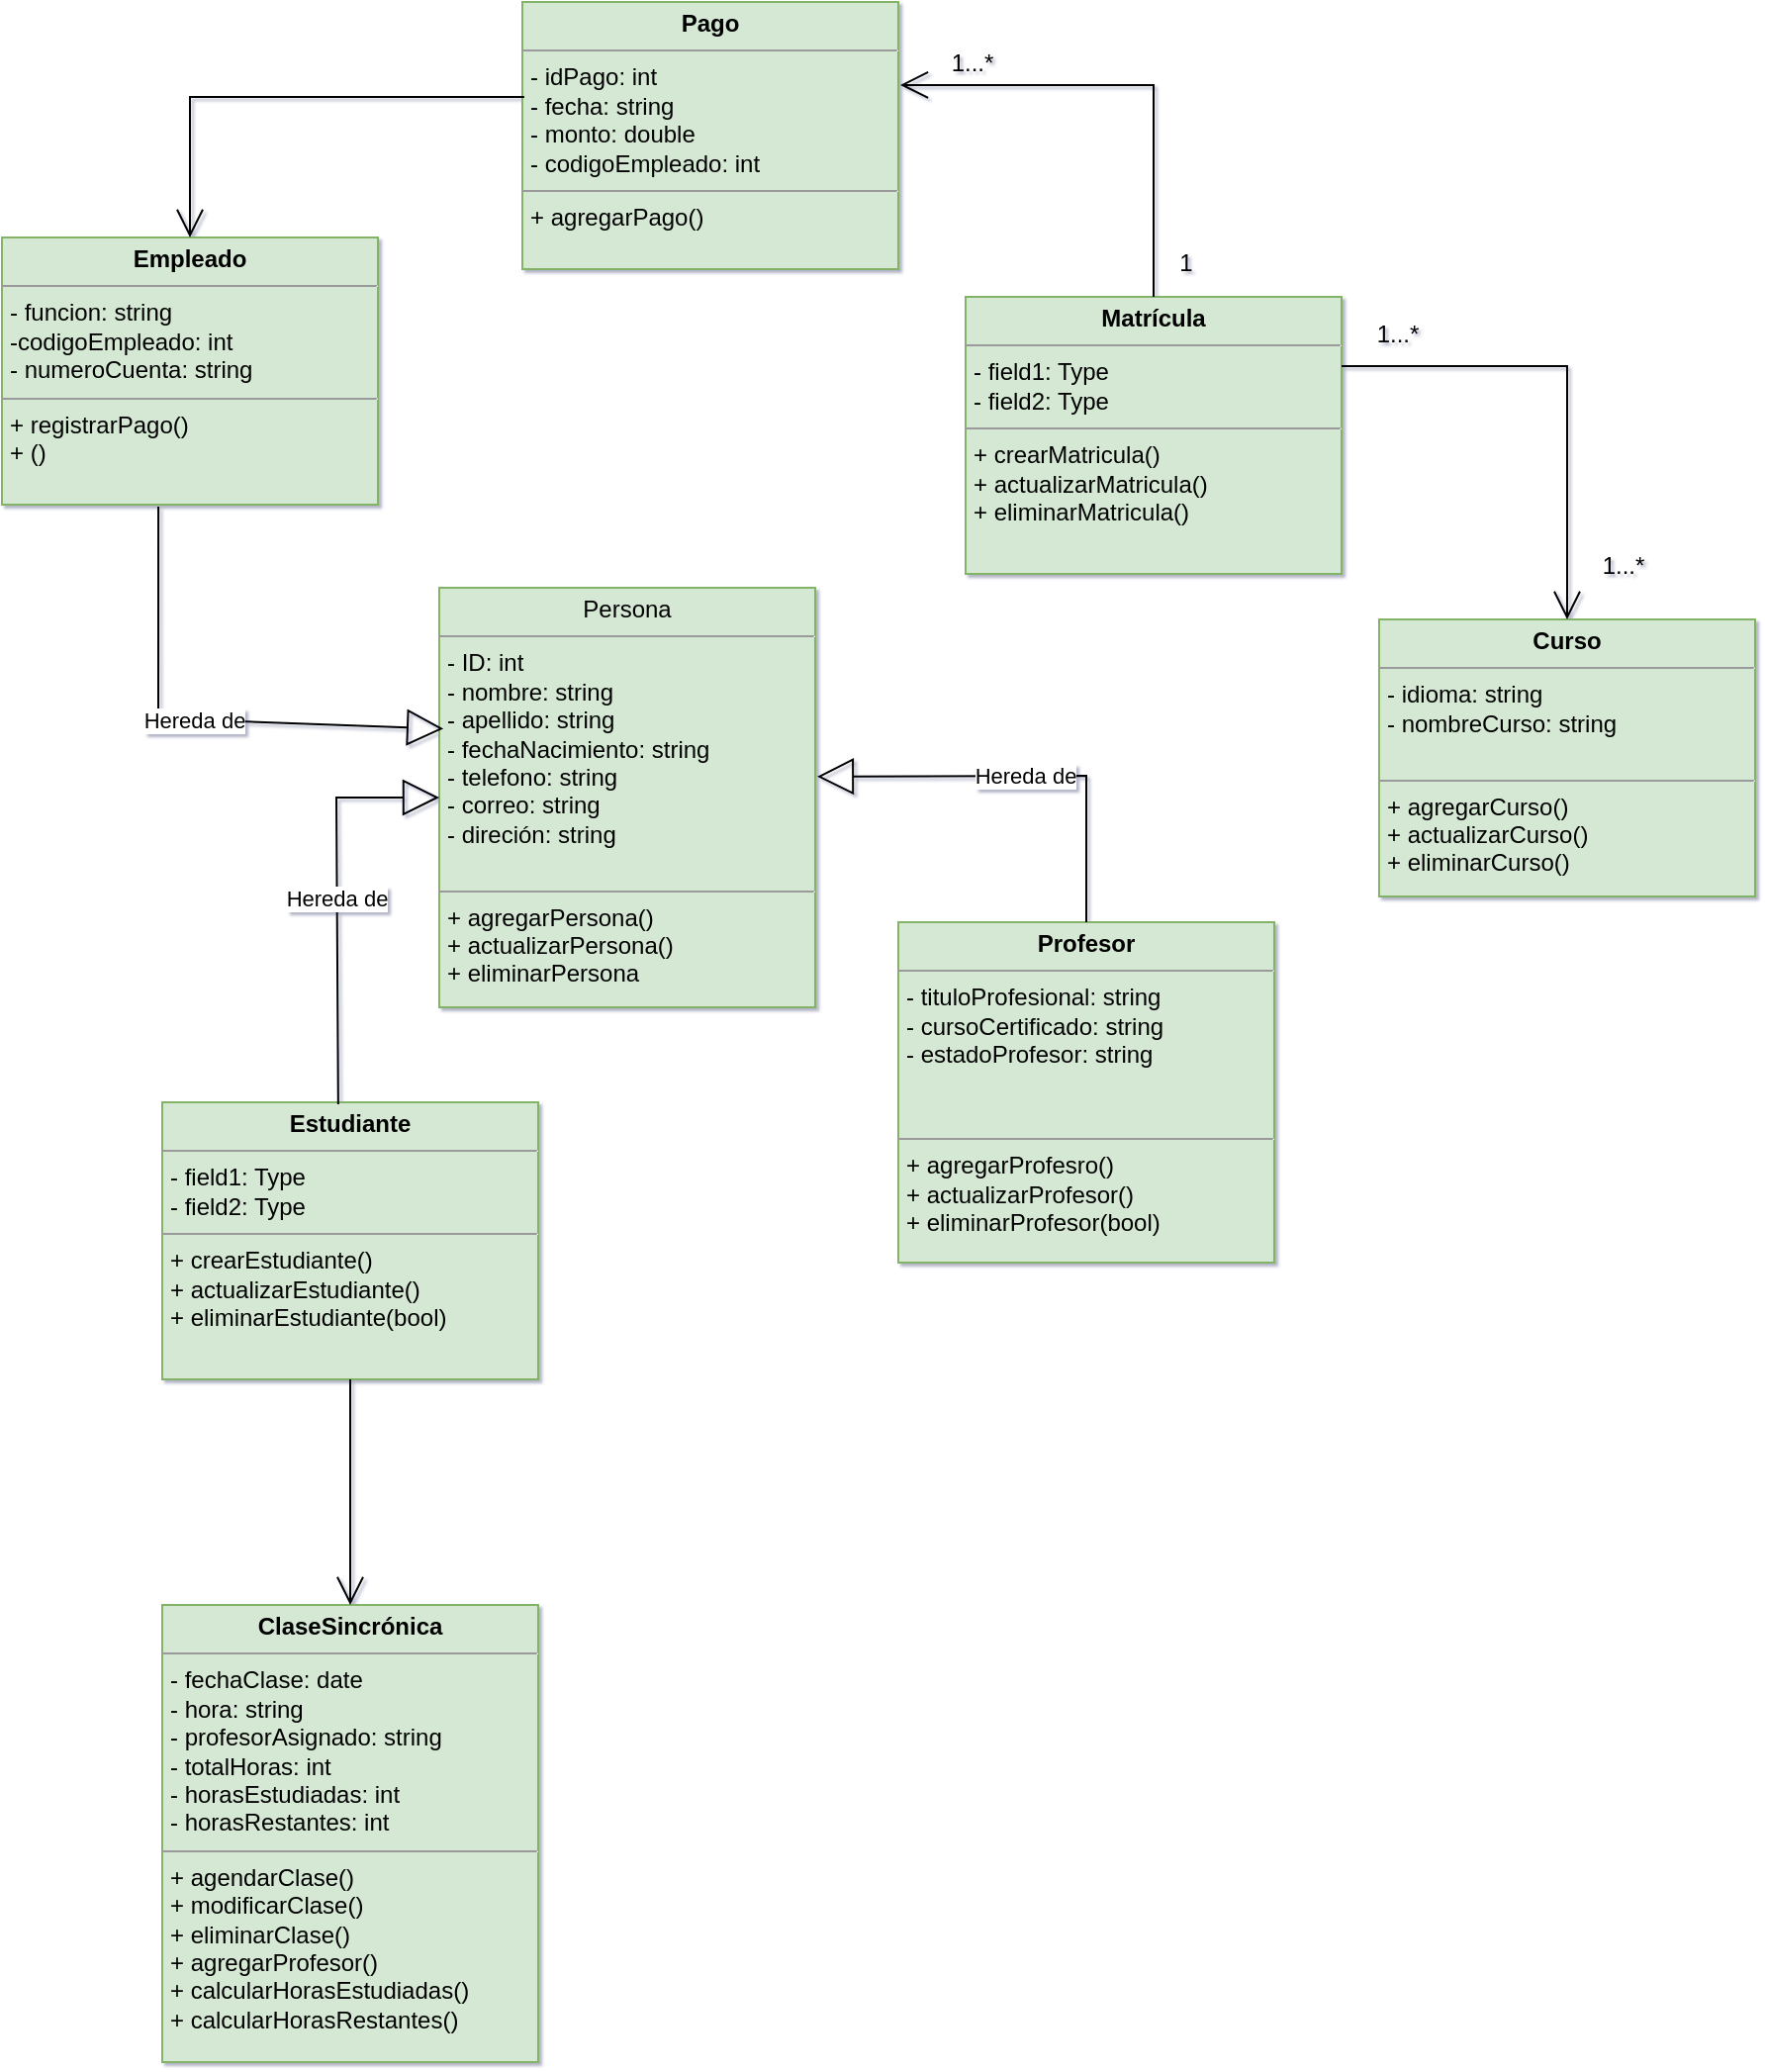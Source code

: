 <mxfile version="16.4.0" type="device"><diagram id="IioOQAwK65ICx3Hz1T_I" name="Página-1"><mxGraphModel dx="1960" dy="940" grid="0" gridSize="10" guides="1" tooltips="1" connect="1" arrows="1" fold="1" page="0" pageScale="1" pageWidth="827" pageHeight="1169" math="0" shadow="1"><root><mxCell id="0"/><mxCell id="1" parent="0"/><mxCell id="QlfHq2_ilHWtrA-7gqP4-9" value="&lt;p style=&quot;margin: 0px ; margin-top: 4px ; text-align: center&quot;&gt;&lt;b&gt;Estudiante&lt;/b&gt;&lt;/p&gt;&lt;hr size=&quot;1&quot;&gt;&lt;p style=&quot;margin: 0px ; margin-left: 4px&quot;&gt;- field1: Type&lt;br&gt;- field2: Type&lt;/p&gt;&lt;hr size=&quot;1&quot;&gt;&lt;p style=&quot;margin: 0px ; margin-left: 4px&quot;&gt;+ crearEstudiante()&lt;br&gt;+ actualizarEstudiante()&lt;/p&gt;&lt;p style=&quot;margin: 0px ; margin-left: 4px&quot;&gt;+ eliminarEstudiante(bool)&lt;/p&gt;" style="verticalAlign=top;align=left;overflow=fill;fontSize=12;fontFamily=Helvetica;html=1;fillColor=#d5e8d4;strokeColor=#82b366;" parent="1" vertex="1"><mxGeometry x="-51" y="593" width="190" height="140" as="geometry"/></mxCell><mxCell id="QlfHq2_ilHWtrA-7gqP4-10" value="&lt;p style=&quot;margin: 0px ; margin-top: 4px ; text-align: center&quot;&gt;&lt;b&gt;Curso&lt;/b&gt;&lt;/p&gt;&lt;hr size=&quot;1&quot;&gt;&lt;p style=&quot;margin: 0px ; margin-left: 4px&quot;&gt;- idioma: string&lt;br&gt;- nombreCurso: string&lt;/p&gt;&lt;p style=&quot;margin: 0px ; margin-left: 4px&quot;&gt;&lt;br&gt;&lt;/p&gt;&lt;hr size=&quot;1&quot;&gt;&lt;p style=&quot;margin: 0px ; margin-left: 4px&quot;&gt;+ agregarCurso()&lt;br&gt;+ actualizarCurso()&lt;/p&gt;&lt;p style=&quot;margin: 0px ; margin-left: 4px&quot;&gt;+ eliminarCurso()&lt;/p&gt;" style="verticalAlign=top;align=left;overflow=fill;fontSize=12;fontFamily=Helvetica;html=1;fillColor=#d5e8d4;strokeColor=#82b366;" parent="1" vertex="1"><mxGeometry x="564" y="349" width="190" height="140" as="geometry"/></mxCell><mxCell id="QlfHq2_ilHWtrA-7gqP4-11" value="&lt;p style=&quot;margin: 0px ; margin-top: 4px ; text-align: center&quot;&gt;&lt;b&gt;Matrícula&lt;/b&gt;&lt;/p&gt;&lt;hr size=&quot;1&quot;&gt;&lt;p style=&quot;margin: 0px ; margin-left: 4px&quot;&gt;- field1: Type&lt;br&gt;- field2: Type&lt;/p&gt;&lt;hr size=&quot;1&quot;&gt;&lt;p style=&quot;margin: 0px ; margin-left: 4px&quot;&gt;+ crearMatricula()&lt;br&gt;+ actualizarMatricula()&lt;/p&gt;&lt;p style=&quot;margin: 0px ; margin-left: 4px&quot;&gt;+ eliminarMatricula()&lt;/p&gt;" style="verticalAlign=top;align=left;overflow=fill;fontSize=12;fontFamily=Helvetica;html=1;fillColor=#d5e8d4;strokeColor=#82b366;" parent="1" vertex="1"><mxGeometry x="355" y="186" width="190" height="140" as="geometry"/></mxCell><mxCell id="QlfHq2_ilHWtrA-7gqP4-12" value="&lt;p style=&quot;margin: 0px ; margin-top: 4px ; text-align: center&quot;&gt;&lt;b&gt;Profesor&lt;/b&gt;&lt;/p&gt;&lt;hr size=&quot;1&quot;&gt;&lt;p style=&quot;margin: 0px ; margin-left: 4px&quot;&gt;- tituloProfesional: string&lt;br&gt;- cursoCertificado: string&lt;/p&gt;&lt;p style=&quot;margin: 0px ; margin-left: 4px&quot;&gt;- estadoProfesor: string&lt;/p&gt;&lt;p style=&quot;margin: 0px ; margin-left: 4px&quot;&gt;&lt;br&gt;&lt;/p&gt;&lt;p style=&quot;margin: 0px ; margin-left: 4px&quot;&gt;&lt;br&gt;&lt;/p&gt;&lt;hr size=&quot;1&quot;&gt;&lt;p style=&quot;margin: 0px ; margin-left: 4px&quot;&gt;+ agregarProfesro()&lt;br&gt;&lt;/p&gt;&lt;p style=&quot;margin: 0px ; margin-left: 4px&quot;&gt;+ actualizarProfesor()&lt;/p&gt;&lt;p style=&quot;margin: 0px ; margin-left: 4px&quot;&gt;+ eliminarProfesor(bool)&lt;/p&gt;" style="verticalAlign=top;align=left;overflow=fill;fontSize=12;fontFamily=Helvetica;html=1;fillColor=#d5e8d4;strokeColor=#82b366;" parent="1" vertex="1"><mxGeometry x="321" y="502" width="190" height="172" as="geometry"/></mxCell><mxCell id="QlfHq2_ilHWtrA-7gqP4-13" value="&lt;p style=&quot;margin: 0px ; margin-top: 4px ; text-align: center&quot;&gt;&lt;b&gt;ClaseSincrónica&lt;/b&gt;&lt;/p&gt;&lt;hr size=&quot;1&quot;&gt;&lt;p style=&quot;margin: 0px ; margin-left: 4px&quot;&gt;- fechaClase: date&lt;br&gt;- hora: string&lt;/p&gt;&lt;p style=&quot;margin: 0px ; margin-left: 4px&quot;&gt;- profesorAsignado: string&lt;/p&gt;&lt;p style=&quot;margin: 0px ; margin-left: 4px&quot;&gt;- totalHoras: int&lt;/p&gt;&lt;p style=&quot;margin: 0px ; margin-left: 4px&quot;&gt;- horasEstudiadas: int&lt;/p&gt;&lt;p style=&quot;margin: 0px ; margin-left: 4px&quot;&gt;- horasRestantes: int&lt;/p&gt;&lt;hr size=&quot;1&quot;&gt;&lt;p style=&quot;margin: 0px ; margin-left: 4px&quot;&gt;+ agendarClase()&lt;br&gt;+ modificarClase()&lt;/p&gt;&lt;p style=&quot;margin: 0px ; margin-left: 4px&quot;&gt;+ eliminarClase()&lt;/p&gt;&lt;p style=&quot;margin: 0px ; margin-left: 4px&quot;&gt;+ agregarProfesor()&lt;/p&gt;&lt;p style=&quot;margin: 0px ; margin-left: 4px&quot;&gt;+ calcularHorasEstudiadas()&lt;/p&gt;&lt;p style=&quot;margin: 0px ; margin-left: 4px&quot;&gt;+ calcularHorasRestantes()&lt;/p&gt;" style="verticalAlign=top;align=left;overflow=fill;fontSize=12;fontFamily=Helvetica;html=1;fillColor=#d5e8d4;strokeColor=#82b366;" parent="1" vertex="1"><mxGeometry x="-51" y="847" width="190" height="231" as="geometry"/></mxCell><mxCell id="QlfHq2_ilHWtrA-7gqP4-14" value="&lt;p style=&quot;margin: 0px ; margin-top: 4px ; text-align: center&quot;&gt;Persona&lt;/p&gt;&lt;hr size=&quot;1&quot;&gt;&lt;p style=&quot;margin: 0px ; margin-left: 4px&quot;&gt;- ID: int&lt;br&gt;- nombre: string&lt;/p&gt;&lt;p style=&quot;margin: 0px ; margin-left: 4px&quot;&gt;- apellido: string&lt;/p&gt;&lt;p style=&quot;margin: 0px ; margin-left: 4px&quot;&gt;- fechaNacimiento: string&lt;/p&gt;&lt;p style=&quot;margin: 0px ; margin-left: 4px&quot;&gt;- telefono: string&lt;/p&gt;&lt;p style=&quot;margin: 0px ; margin-left: 4px&quot;&gt;- correo: string&lt;/p&gt;&lt;p style=&quot;margin: 0px ; margin-left: 4px&quot;&gt;- direción: string&lt;/p&gt;&lt;p style=&quot;margin: 0px ; margin-left: 4px&quot;&gt;&lt;br&gt;&lt;/p&gt;&lt;hr size=&quot;1&quot;&gt;&lt;p style=&quot;margin: 0px ; margin-left: 4px&quot;&gt;+ agregarPersona()&lt;br&gt;+ actualizarPersona()&lt;/p&gt;&lt;p style=&quot;margin: 0px ; margin-left: 4px&quot;&gt;+ eliminarPersona&lt;/p&gt;" style="verticalAlign=top;align=left;overflow=fill;fontSize=12;fontFamily=Helvetica;html=1;fillColor=#d5e8d4;strokeColor=#82b366;" parent="1" vertex="1"><mxGeometry x="89" y="333" width="190" height="212" as="geometry"/></mxCell><mxCell id="QlfHq2_ilHWtrA-7gqP4-15" value="Hereda de" style="endArrow=block;endSize=16;endFill=0;html=1;rounded=0;exitX=0.468;exitY=0.007;exitDx=0;exitDy=0;exitPerimeter=0;entryX=0;entryY=0.5;entryDx=0;entryDy=0;" parent="1" source="QlfHq2_ilHWtrA-7gqP4-9" target="QlfHq2_ilHWtrA-7gqP4-14" edge="1"><mxGeometry width="160" relative="1" as="geometry"><mxPoint x="444" y="509" as="sourcePoint"/><mxPoint x="604" y="509" as="targetPoint"/><Array as="points"><mxPoint x="37" y="439"/></Array></mxGeometry></mxCell><mxCell id="QlfHq2_ilHWtrA-7gqP4-16" value="Hereda de" style="endArrow=block;endSize=16;endFill=0;html=1;rounded=0;exitX=0.5;exitY=0;exitDx=0;exitDy=0;entryX=1.005;entryY=0.45;entryDx=0;entryDy=0;entryPerimeter=0;" parent="1" source="QlfHq2_ilHWtrA-7gqP4-12" target="QlfHq2_ilHWtrA-7gqP4-14" edge="1"><mxGeometry width="160" relative="1" as="geometry"><mxPoint x="444" y="509" as="sourcePoint"/><mxPoint x="604" y="509" as="targetPoint"/><Array as="points"><mxPoint x="416" y="428"/></Array></mxGeometry></mxCell><mxCell id="QlfHq2_ilHWtrA-7gqP4-17" value="" style="endArrow=open;endFill=1;endSize=12;html=1;rounded=0;exitX=1;exitY=0.25;exitDx=0;exitDy=0;entryX=0.5;entryY=0;entryDx=0;entryDy=0;" parent="1" source="QlfHq2_ilHWtrA-7gqP4-11" target="QlfHq2_ilHWtrA-7gqP4-10" edge="1"><mxGeometry width="160" relative="1" as="geometry"><mxPoint x="444" y="509" as="sourcePoint"/><mxPoint x="746" y="332" as="targetPoint"/><Array as="points"><mxPoint x="659" y="221"/></Array></mxGeometry></mxCell><mxCell id="QlfHq2_ilHWtrA-7gqP4-18" value="" style="endArrow=open;endFill=1;endSize=12;html=1;rounded=0;exitX=0.5;exitY=1;exitDx=0;exitDy=0;entryX=0.5;entryY=0;entryDx=0;entryDy=0;" parent="1" source="QlfHq2_ilHWtrA-7gqP4-9" target="QlfHq2_ilHWtrA-7gqP4-13" edge="1"><mxGeometry width="160" relative="1" as="geometry"><mxPoint x="444" y="609" as="sourcePoint"/><mxPoint x="604" y="609" as="targetPoint"/><Array as="points"/></mxGeometry></mxCell><mxCell id="QlfHq2_ilHWtrA-7gqP4-19" value="1...*" style="text;html=1;align=center;verticalAlign=middle;resizable=0;points=[];autosize=1;strokeColor=none;fillColor=none;" parent="1" vertex="1"><mxGeometry x="557" y="196" width="31" height="18" as="geometry"/></mxCell><mxCell id="QlfHq2_ilHWtrA-7gqP4-20" value="1...*" style="text;html=1;align=center;verticalAlign=middle;resizable=0;points=[];autosize=1;strokeColor=none;fillColor=none;" parent="1" vertex="1"><mxGeometry x="671" y="313" width="31" height="18" as="geometry"/></mxCell><mxCell id="QlfHq2_ilHWtrA-7gqP4-21" value="&lt;p style=&quot;margin: 0px ; margin-top: 4px ; text-align: center&quot;&gt;&lt;b&gt;Empleado&lt;/b&gt;&lt;/p&gt;&lt;hr size=&quot;1&quot;&gt;&lt;p style=&quot;margin: 0px ; margin-left: 4px&quot;&gt;- funcion: string&lt;/p&gt;&lt;p style=&quot;margin: 0px ; margin-left: 4px&quot;&gt;-codigoEmpleado: int&lt;br&gt;- numeroCuenta: string&lt;/p&gt;&lt;hr size=&quot;1&quot;&gt;&lt;p style=&quot;margin: 0px ; margin-left: 4px&quot;&gt;+ registrarPago()&lt;br&gt;+ ()&lt;/p&gt;" style="verticalAlign=top;align=left;overflow=fill;fontSize=12;fontFamily=Helvetica;html=1;fillColor=#d5e8d4;strokeColor=#82b366;" parent="1" vertex="1"><mxGeometry x="-132" y="156" width="190" height="135" as="geometry"/></mxCell><mxCell id="QlfHq2_ilHWtrA-7gqP4-22" value="&lt;p style=&quot;margin: 0px ; margin-top: 4px ; text-align: center&quot;&gt;&lt;b&gt;Pago&lt;/b&gt;&lt;/p&gt;&lt;hr size=&quot;1&quot;&gt;&lt;p style=&quot;margin: 0px ; margin-left: 4px&quot;&gt;- idPago: int&lt;/p&gt;&lt;p style=&quot;margin: 0px ; margin-left: 4px&quot;&gt;- fecha: string&lt;br&gt;- monto: double&lt;/p&gt;&lt;p style=&quot;margin: 0px ; margin-left: 4px&quot;&gt;- codigoEmpleado: int&lt;/p&gt;&lt;hr size=&quot;1&quot;&gt;&lt;p style=&quot;margin: 0px ; margin-left: 4px&quot;&gt;+ agregarPago()&lt;br&gt;&lt;br&gt;&lt;/p&gt;" style="verticalAlign=top;align=left;overflow=fill;fontSize=12;fontFamily=Helvetica;html=1;fillColor=#d5e8d4;strokeColor=#82b366;" parent="1" vertex="1"><mxGeometry x="131" y="37" width="190" height="135" as="geometry"/></mxCell><mxCell id="QlfHq2_ilHWtrA-7gqP4-23" value="Hereda de" style="endArrow=block;endSize=16;endFill=0;html=1;rounded=0;exitX=0.416;exitY=1.007;exitDx=0;exitDy=0;exitPerimeter=0;entryX=0.011;entryY=0.336;entryDx=0;entryDy=0;entryPerimeter=0;" parent="1" source="QlfHq2_ilHWtrA-7gqP4-21" target="QlfHq2_ilHWtrA-7gqP4-14" edge="1"><mxGeometry width="160" relative="1" as="geometry"><mxPoint x="444" y="309" as="sourcePoint"/><mxPoint x="604" y="309" as="targetPoint"/><Array as="points"><mxPoint x="-53" y="399"/></Array></mxGeometry></mxCell><mxCell id="QlfHq2_ilHWtrA-7gqP4-24" value="" style="endArrow=open;endFill=1;endSize=12;html=1;rounded=0;entryX=1.005;entryY=0.311;entryDx=0;entryDy=0;entryPerimeter=0;exitX=0.5;exitY=0;exitDx=0;exitDy=0;" parent="1" source="QlfHq2_ilHWtrA-7gqP4-11" target="QlfHq2_ilHWtrA-7gqP4-22" edge="1"><mxGeometry width="160" relative="1" as="geometry"><mxPoint x="556" y="125" as="sourcePoint"/><mxPoint x="604" y="409" as="targetPoint"/><Array as="points"><mxPoint x="450" y="79"/></Array></mxGeometry></mxCell><mxCell id="QlfHq2_ilHWtrA-7gqP4-25" value="" style="endArrow=open;endFill=1;endSize=12;html=1;rounded=0;exitX=0.005;exitY=0.356;exitDx=0;exitDy=0;exitPerimeter=0;entryX=0.5;entryY=0;entryDx=0;entryDy=0;" parent="1" source="QlfHq2_ilHWtrA-7gqP4-22" target="QlfHq2_ilHWtrA-7gqP4-21" edge="1"><mxGeometry width="160" relative="1" as="geometry"><mxPoint x="-21.0" y="-33.99" as="sourcePoint"/><mxPoint x="104.0" y="179" as="targetPoint"/><Array as="points"><mxPoint x="-37" y="85"/></Array></mxGeometry></mxCell><mxCell id="QlfHq2_ilHWtrA-7gqP4-31" value="1" style="text;html=1;align=center;verticalAlign=middle;resizable=0;points=[];autosize=1;strokeColor=none;fillColor=none;" parent="1" vertex="1"><mxGeometry x="457" y="160" width="17" height="18" as="geometry"/></mxCell><mxCell id="QlfHq2_ilHWtrA-7gqP4-32" value="1...*" style="text;html=1;align=center;verticalAlign=middle;resizable=0;points=[];autosize=1;strokeColor=none;fillColor=none;" parent="1" vertex="1"><mxGeometry x="342" y="59" width="31" height="18" as="geometry"/></mxCell></root></mxGraphModel></diagram></mxfile>